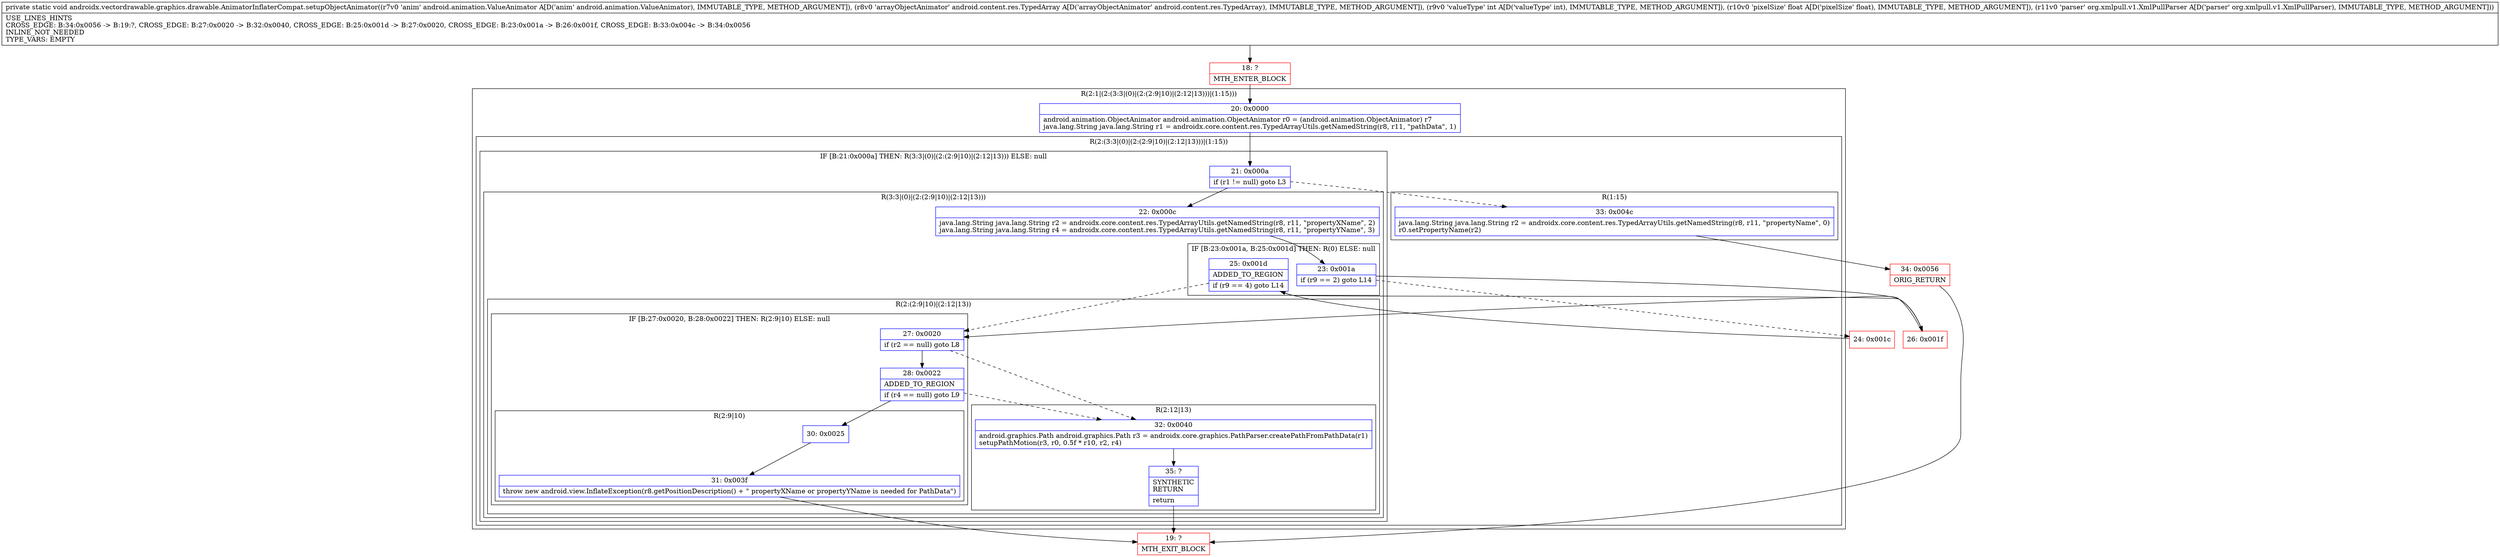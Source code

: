 digraph "CFG forandroidx.vectordrawable.graphics.drawable.AnimatorInflaterCompat.setupObjectAnimator(Landroid\/animation\/ValueAnimator;Landroid\/content\/res\/TypedArray;IFLorg\/xmlpull\/v1\/XmlPullParser;)V" {
subgraph cluster_Region_1594652764 {
label = "R(2:1|(2:(3:3|(0)|(2:(2:9|10)|(2:12|13)))|(1:15)))";
node [shape=record,color=blue];
Node_20 [shape=record,label="{20\:\ 0x0000|android.animation.ObjectAnimator android.animation.ObjectAnimator r0 = (android.animation.ObjectAnimator) r7\ljava.lang.String java.lang.String r1 = androidx.core.content.res.TypedArrayUtils.getNamedString(r8, r11, \"pathData\", 1)\l}"];
subgraph cluster_Region_1977246777 {
label = "R(2:(3:3|(0)|(2:(2:9|10)|(2:12|13)))|(1:15))";
node [shape=record,color=blue];
subgraph cluster_IfRegion_2139434008 {
label = "IF [B:21:0x000a] THEN: R(3:3|(0)|(2:(2:9|10)|(2:12|13))) ELSE: null";
node [shape=record,color=blue];
Node_21 [shape=record,label="{21\:\ 0x000a|if (r1 != null) goto L3\l}"];
subgraph cluster_Region_1140286764 {
label = "R(3:3|(0)|(2:(2:9|10)|(2:12|13)))";
node [shape=record,color=blue];
Node_22 [shape=record,label="{22\:\ 0x000c|java.lang.String java.lang.String r2 = androidx.core.content.res.TypedArrayUtils.getNamedString(r8, r11, \"propertyXName\", 2)\ljava.lang.String java.lang.String r4 = androidx.core.content.res.TypedArrayUtils.getNamedString(r8, r11, \"propertyYName\", 3)\l}"];
subgraph cluster_IfRegion_1734522509 {
label = "IF [B:23:0x001a, B:25:0x001d] THEN: R(0) ELSE: null";
node [shape=record,color=blue];
Node_23 [shape=record,label="{23\:\ 0x001a|if (r9 == 2) goto L14\l}"];
Node_25 [shape=record,label="{25\:\ 0x001d|ADDED_TO_REGION\l|if (r9 == 4) goto L14\l}"];
subgraph cluster_Region_519811912 {
label = "R(0)";
node [shape=record,color=blue];
}
}
subgraph cluster_Region_990415228 {
label = "R(2:(2:9|10)|(2:12|13))";
node [shape=record,color=blue];
subgraph cluster_IfRegion_1569827351 {
label = "IF [B:27:0x0020, B:28:0x0022] THEN: R(2:9|10) ELSE: null";
node [shape=record,color=blue];
Node_27 [shape=record,label="{27\:\ 0x0020|if (r2 == null) goto L8\l}"];
Node_28 [shape=record,label="{28\:\ 0x0022|ADDED_TO_REGION\l|if (r4 == null) goto L9\l}"];
subgraph cluster_Region_500550024 {
label = "R(2:9|10)";
node [shape=record,color=blue];
Node_30 [shape=record,label="{30\:\ 0x0025}"];
Node_31 [shape=record,label="{31\:\ 0x003f|throw new android.view.InflateException(r8.getPositionDescription() + \" propertyXName or propertyYName is needed for PathData\")\l}"];
}
}
subgraph cluster_Region_25423738 {
label = "R(2:12|13)";
node [shape=record,color=blue];
Node_32 [shape=record,label="{32\:\ 0x0040|android.graphics.Path android.graphics.Path r3 = androidx.core.graphics.PathParser.createPathFromPathData(r1)\lsetupPathMotion(r3, r0, 0.5f * r10, r2, r4)\l}"];
Node_35 [shape=record,label="{35\:\ ?|SYNTHETIC\lRETURN\l|return\l}"];
}
}
}
}
subgraph cluster_Region_1306712037 {
label = "R(1:15)";
node [shape=record,color=blue];
Node_33 [shape=record,label="{33\:\ 0x004c|java.lang.String java.lang.String r2 = androidx.core.content.res.TypedArrayUtils.getNamedString(r8, r11, \"propertyName\", 0)\lr0.setPropertyName(r2)\l}"];
}
}
}
Node_18 [shape=record,color=red,label="{18\:\ ?|MTH_ENTER_BLOCK\l}"];
Node_24 [shape=record,color=red,label="{24\:\ 0x001c}"];
Node_19 [shape=record,color=red,label="{19\:\ ?|MTH_EXIT_BLOCK\l}"];
Node_26 [shape=record,color=red,label="{26\:\ 0x001f}"];
Node_34 [shape=record,color=red,label="{34\:\ 0x0056|ORIG_RETURN\l}"];
MethodNode[shape=record,label="{private static void androidx.vectordrawable.graphics.drawable.AnimatorInflaterCompat.setupObjectAnimator((r7v0 'anim' android.animation.ValueAnimator A[D('anim' android.animation.ValueAnimator), IMMUTABLE_TYPE, METHOD_ARGUMENT]), (r8v0 'arrayObjectAnimator' android.content.res.TypedArray A[D('arrayObjectAnimator' android.content.res.TypedArray), IMMUTABLE_TYPE, METHOD_ARGUMENT]), (r9v0 'valueType' int A[D('valueType' int), IMMUTABLE_TYPE, METHOD_ARGUMENT]), (r10v0 'pixelSize' float A[D('pixelSize' float), IMMUTABLE_TYPE, METHOD_ARGUMENT]), (r11v0 'parser' org.xmlpull.v1.XmlPullParser A[D('parser' org.xmlpull.v1.XmlPullParser), IMMUTABLE_TYPE, METHOD_ARGUMENT]))  | USE_LINES_HINTS\lCROSS_EDGE: B:34:0x0056 \-\> B:19:?, CROSS_EDGE: B:27:0x0020 \-\> B:32:0x0040, CROSS_EDGE: B:25:0x001d \-\> B:27:0x0020, CROSS_EDGE: B:23:0x001a \-\> B:26:0x001f, CROSS_EDGE: B:33:0x004c \-\> B:34:0x0056\lINLINE_NOT_NEEDED\lTYPE_VARS: EMPTY\l}"];
MethodNode -> Node_18;Node_20 -> Node_21;
Node_21 -> Node_22;
Node_21 -> Node_33[style=dashed];
Node_22 -> Node_23;
Node_23 -> Node_24[style=dashed];
Node_23 -> Node_26;
Node_25 -> Node_26;
Node_25 -> Node_27[style=dashed];
Node_27 -> Node_28;
Node_27 -> Node_32[style=dashed];
Node_28 -> Node_30;
Node_28 -> Node_32[style=dashed];
Node_30 -> Node_31;
Node_31 -> Node_19;
Node_32 -> Node_35;
Node_35 -> Node_19;
Node_33 -> Node_34;
Node_18 -> Node_20;
Node_24 -> Node_25;
Node_26 -> Node_27;
Node_34 -> Node_19;
}

